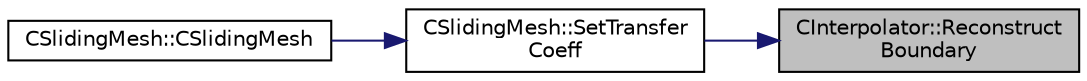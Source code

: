 digraph "CInterpolator::ReconstructBoundary"
{
 // LATEX_PDF_SIZE
  edge [fontname="Helvetica",fontsize="10",labelfontname="Helvetica",labelfontsize="10"];
  node [fontname="Helvetica",fontsize="10",shape=record];
  rankdir="RL";
  Node1 [label="CInterpolator::Reconstruct\lBoundary",height=0.2,width=0.4,color="black", fillcolor="grey75", style="filled", fontcolor="black",tooltip="Reconstruct the boundary connectivity from parallel partitioning and broadcasts it to all threads."];
  Node1 -> Node2 [dir="back",color="midnightblue",fontsize="10",style="solid",fontname="Helvetica"];
  Node2 [label="CSlidingMesh::SetTransfer\lCoeff",height=0.2,width=0.4,color="black", fillcolor="white", style="filled",URL="$classCSlidingMesh.html#aec570f613665a8457a9f092e62ac62de",tooltip="Set up transfer matrix defining relation between two meshes."];
  Node2 -> Node3 [dir="back",color="midnightblue",fontsize="10",style="solid",fontname="Helvetica"];
  Node3 [label="CSlidingMesh::CSlidingMesh",height=0.2,width=0.4,color="black", fillcolor="white", style="filled",URL="$classCSlidingMesh.html#a08dcadccc09ee28332987a50b2227fd4",tooltip="Constructor of the class."];
}

